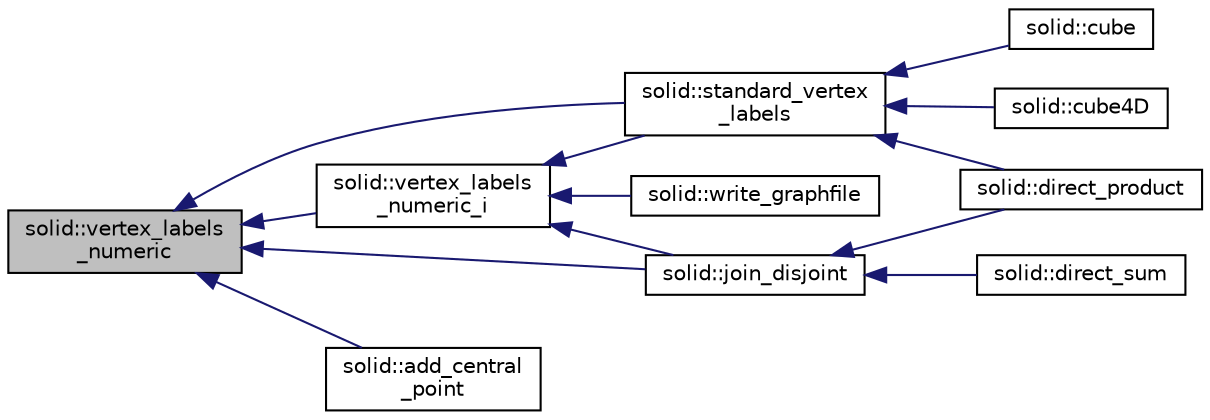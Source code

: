 digraph "solid::vertex_labels_numeric"
{
  edge [fontname="Helvetica",fontsize="10",labelfontname="Helvetica",labelfontsize="10"];
  node [fontname="Helvetica",fontsize="10",shape=record];
  rankdir="LR";
  Node4596 [label="solid::vertex_labels\l_numeric",height=0.2,width=0.4,color="black", fillcolor="grey75", style="filled", fontcolor="black"];
  Node4596 -> Node4597 [dir="back",color="midnightblue",fontsize="10",style="solid",fontname="Helvetica"];
  Node4597 [label="solid::vertex_labels\l_numeric_i",height=0.2,width=0.4,color="black", fillcolor="white", style="filled",URL="$d8/def/classsolid.html#ae9f701f7a29acb2f9b86ed6bd202b653"];
  Node4597 -> Node4598 [dir="back",color="midnightblue",fontsize="10",style="solid",fontname="Helvetica"];
  Node4598 [label="solid::standard_vertex\l_labels",height=0.2,width=0.4,color="black", fillcolor="white", style="filled",URL="$d8/def/classsolid.html#abd47abc26a30fdb78e452b0a519b3076"];
  Node4598 -> Node4599 [dir="back",color="midnightblue",fontsize="10",style="solid",fontname="Helvetica"];
  Node4599 [label="solid::direct_product",height=0.2,width=0.4,color="black", fillcolor="white", style="filled",URL="$d8/def/classsolid.html#a8b4527c066bcebd2e6542fe158c607b0"];
  Node4598 -> Node4600 [dir="back",color="midnightblue",fontsize="10",style="solid",fontname="Helvetica"];
  Node4600 [label="solid::cube",height=0.2,width=0.4,color="black", fillcolor="white", style="filled",URL="$d8/def/classsolid.html#a308e6888759550da489397527ed89137"];
  Node4598 -> Node4601 [dir="back",color="midnightblue",fontsize="10",style="solid",fontname="Helvetica"];
  Node4601 [label="solid::cube4D",height=0.2,width=0.4,color="black", fillcolor="white", style="filled",URL="$d8/def/classsolid.html#ab6c85f8f130a3f4409ce5fe5340fb852"];
  Node4597 -> Node4602 [dir="back",color="midnightblue",fontsize="10",style="solid",fontname="Helvetica"];
  Node4602 [label="solid::join_disjoint",height=0.2,width=0.4,color="black", fillcolor="white", style="filled",URL="$d8/def/classsolid.html#ac3c7868e3b650b7112309c7ad15a394c"];
  Node4602 -> Node4603 [dir="back",color="midnightblue",fontsize="10",style="solid",fontname="Helvetica"];
  Node4603 [label="solid::direct_sum",height=0.2,width=0.4,color="black", fillcolor="white", style="filled",URL="$d8/def/classsolid.html#a2045d572bdbd493c541c69624baeedbf"];
  Node4602 -> Node4599 [dir="back",color="midnightblue",fontsize="10",style="solid",fontname="Helvetica"];
  Node4597 -> Node4604 [dir="back",color="midnightblue",fontsize="10",style="solid",fontname="Helvetica"];
  Node4604 [label="solid::write_graphfile",height=0.2,width=0.4,color="black", fillcolor="white", style="filled",URL="$d8/def/classsolid.html#ab21f3d7cb562fa9ce61b1a1cb2e5a411"];
  Node4596 -> Node4598 [dir="back",color="midnightblue",fontsize="10",style="solid",fontname="Helvetica"];
  Node4596 -> Node4602 [dir="back",color="midnightblue",fontsize="10",style="solid",fontname="Helvetica"];
  Node4596 -> Node4605 [dir="back",color="midnightblue",fontsize="10",style="solid",fontname="Helvetica"];
  Node4605 [label="solid::add_central\l_point",height=0.2,width=0.4,color="black", fillcolor="white", style="filled",URL="$d8/def/classsolid.html#abec108e749250b1fbab7c8dcf98b96ae"];
}
